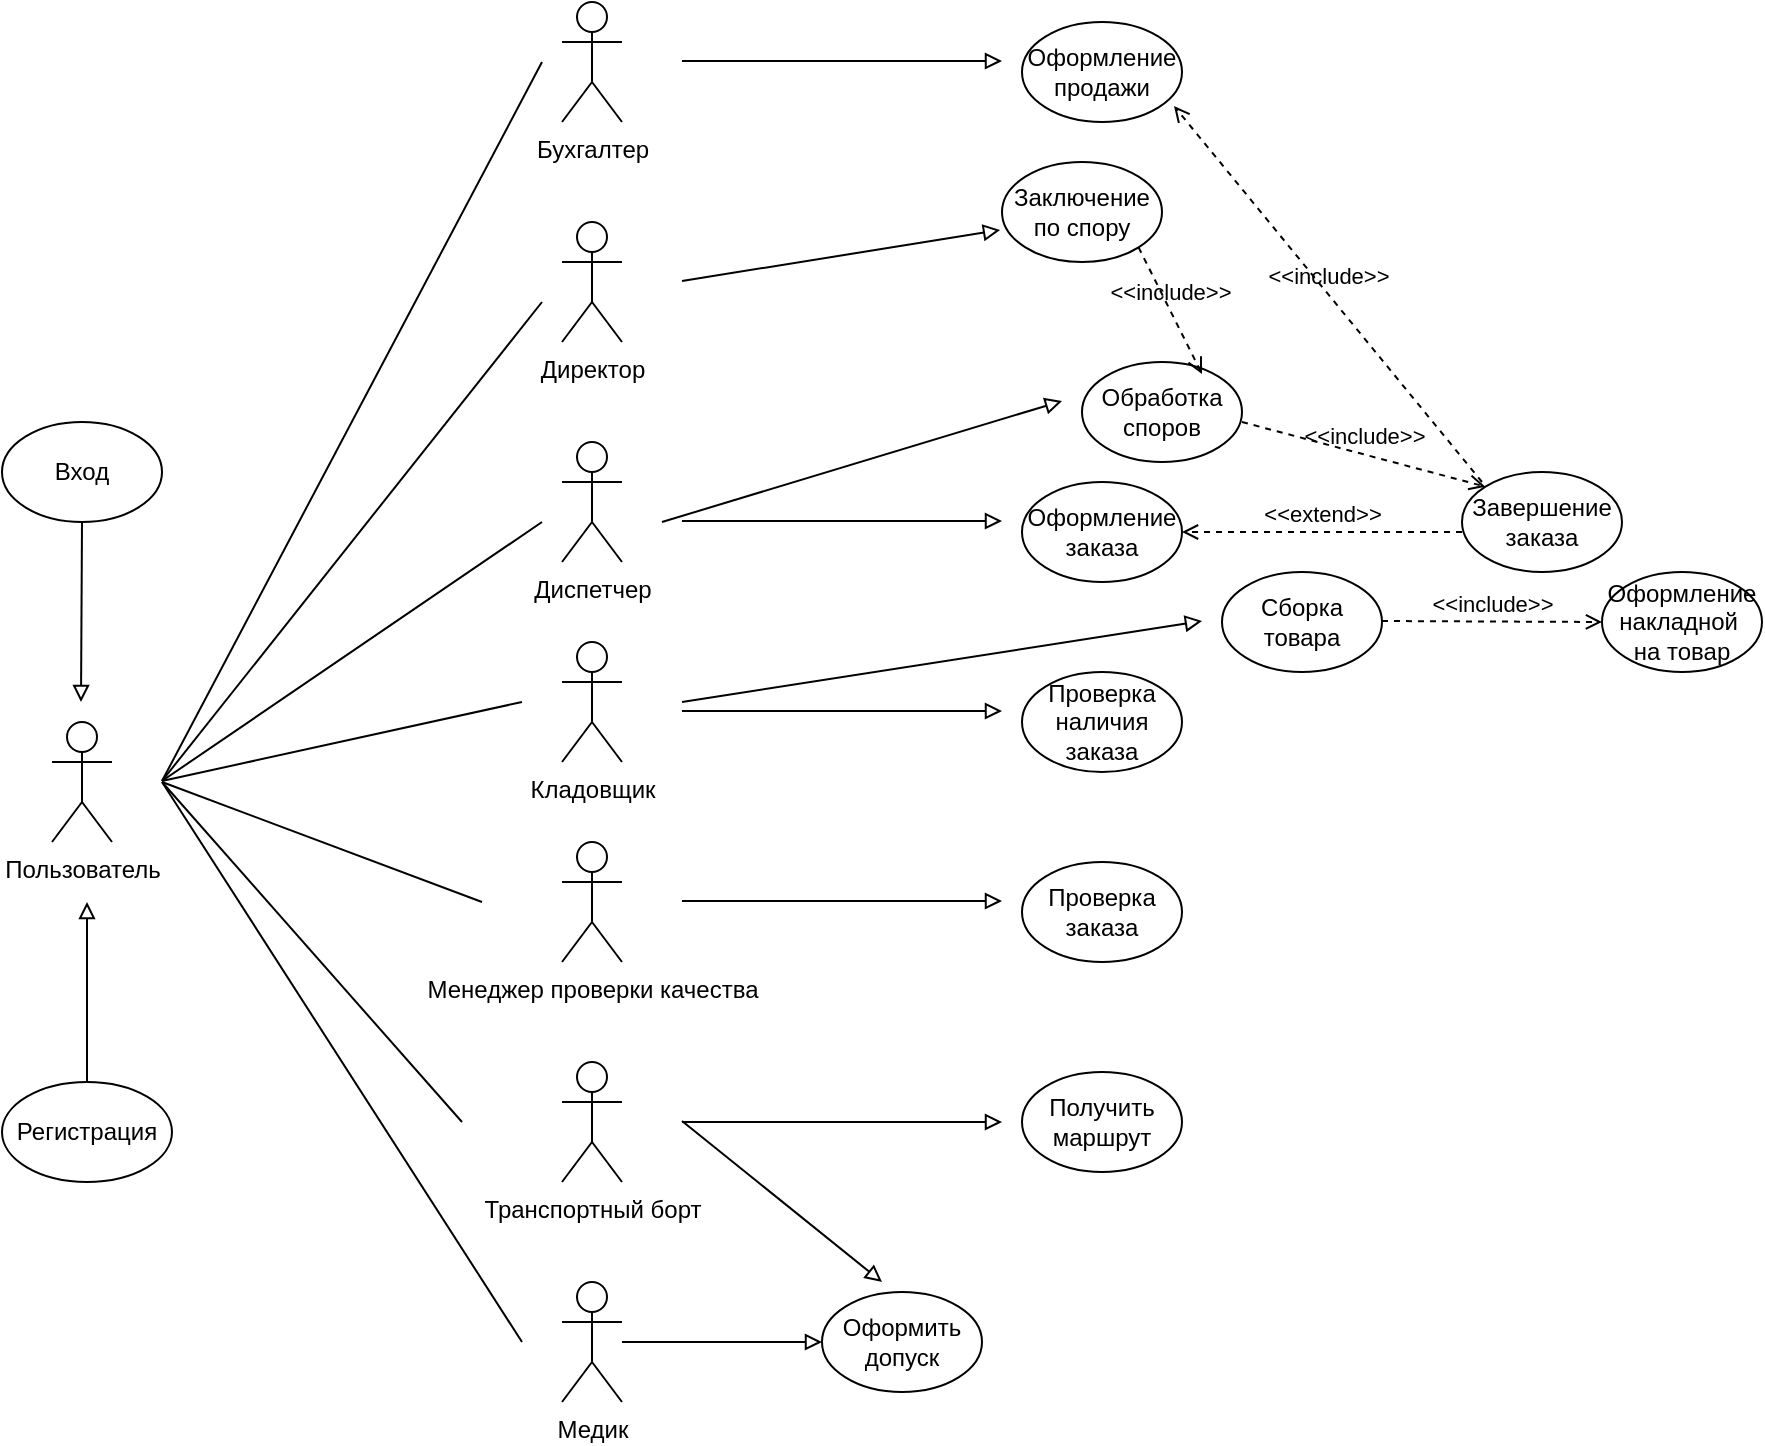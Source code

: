 <mxfile version="21.3.2" type="github">
  <diagram name="Страница 1" id="RQGeMzIBKl22rFHP4c4J">
    <mxGraphModel dx="1050" dy="538" grid="1" gridSize="10" guides="1" tooltips="1" connect="1" arrows="1" fold="1" page="1" pageScale="1" pageWidth="827" pageHeight="1169" math="0" shadow="0">
      <root>
        <mxCell id="0" />
        <mxCell id="1" parent="0" />
        <mxCell id="esoDuAz-MLKIaJJ3QjYl-1" value="Транспортный борт" style="shape=umlActor;verticalLabelPosition=bottom;verticalAlign=top;html=1;" parent="1" vertex="1">
          <mxGeometry x="320" y="780" width="30" height="60" as="geometry" />
        </mxCell>
        <mxCell id="esoDuAz-MLKIaJJ3QjYl-6" style="edgeStyle=orthogonalEdgeStyle;rounded=0;orthogonalLoop=1;jettySize=auto;html=1;endArrow=block;endFill=0;exitX=0.5;exitY=1;exitDx=0;exitDy=0;" parent="1" source="esoDuAz-MLKIaJJ3QjYl-2" edge="1">
          <mxGeometry relative="1" as="geometry">
            <mxPoint x="79.5" y="600" as="targetPoint" />
          </mxGeometry>
        </mxCell>
        <mxCell id="esoDuAz-MLKIaJJ3QjYl-2" value="Вход" style="ellipse;html=1;whiteSpace=wrap;" parent="1" vertex="1">
          <mxGeometry x="40" y="460" width="80" height="50" as="geometry" />
        </mxCell>
        <mxCell id="esoDuAz-MLKIaJJ3QjYl-5" style="edgeStyle=orthogonalEdgeStyle;rounded=0;orthogonalLoop=1;jettySize=auto;html=1;endArrow=block;endFill=0;" parent="1" source="esoDuAz-MLKIaJJ3QjYl-3" edge="1">
          <mxGeometry relative="1" as="geometry">
            <mxPoint x="82.5" y="700" as="targetPoint" />
          </mxGeometry>
        </mxCell>
        <mxCell id="esoDuAz-MLKIaJJ3QjYl-3" value="Регистрация" style="ellipse;html=1;whiteSpace=wrap;" parent="1" vertex="1">
          <mxGeometry x="40" y="790" width="85" height="50" as="geometry" />
        </mxCell>
        <mxCell id="esoDuAz-MLKIaJJ3QjYl-9" value="Пользователь" style="shape=umlActor;verticalLabelPosition=bottom;verticalAlign=top;html=1;" parent="1" vertex="1">
          <mxGeometry x="65" y="610" width="30" height="60" as="geometry" />
        </mxCell>
        <mxCell id="esoDuAz-MLKIaJJ3QjYl-14" value="&lt;div&gt;Директор&lt;/div&gt;" style="shape=umlActor;verticalLabelPosition=bottom;verticalAlign=top;html=1;" parent="1" vertex="1">
          <mxGeometry x="320" y="360" width="30" height="60" as="geometry" />
        </mxCell>
        <mxCell id="esoDuAz-MLKIaJJ3QjYl-15" value="&lt;div&gt;Диспетчер&lt;/div&gt;" style="shape=umlActor;verticalLabelPosition=bottom;verticalAlign=top;html=1;" parent="1" vertex="1">
          <mxGeometry x="320" y="470" width="30" height="60" as="geometry" />
        </mxCell>
        <mxCell id="esoDuAz-MLKIaJJ3QjYl-16" value="Кладовщик" style="shape=umlActor;verticalLabelPosition=bottom;verticalAlign=top;html=1;" parent="1" vertex="1">
          <mxGeometry x="320" y="570" width="30" height="60" as="geometry" />
        </mxCell>
        <mxCell id="esoDuAz-MLKIaJJ3QjYl-17" value="Менеджер проверки качества" style="shape=umlActor;verticalLabelPosition=bottom;verticalAlign=top;html=1;" parent="1" vertex="1">
          <mxGeometry x="320" y="670" width="30" height="60" as="geometry" />
        </mxCell>
        <mxCell id="esoDuAz-MLKIaJJ3QjYl-19" value="Бухгалтер" style="shape=umlActor;verticalLabelPosition=bottom;verticalAlign=top;html=1;" parent="1" vertex="1">
          <mxGeometry x="320" y="250" width="30" height="60" as="geometry" />
        </mxCell>
        <mxCell id="esoDuAz-MLKIaJJ3QjYl-20" value="Получить маршрут" style="ellipse;html=1;whiteSpace=wrap;" parent="1" vertex="1">
          <mxGeometry x="550" y="785" width="80" height="50" as="geometry" />
        </mxCell>
        <mxCell id="esoDuAz-MLKIaJJ3QjYl-22" value="Проверка заказа" style="ellipse;html=1;whiteSpace=wrap;" parent="1" vertex="1">
          <mxGeometry x="550" y="680" width="80" height="50" as="geometry" />
        </mxCell>
        <mxCell id="esoDuAz-MLKIaJJ3QjYl-25" value="" style="edgeStyle=orthogonalEdgeStyle;rounded=0;orthogonalLoop=1;jettySize=auto;html=1;endArrow=block;endFill=0;" parent="1" source="esoDuAz-MLKIaJJ3QjYl-23" target="esoDuAz-MLKIaJJ3QjYl-24" edge="1">
          <mxGeometry relative="1" as="geometry" />
        </mxCell>
        <mxCell id="esoDuAz-MLKIaJJ3QjYl-23" value="&lt;div&gt;Медик&lt;/div&gt;" style="shape=umlActor;verticalLabelPosition=bottom;verticalAlign=top;html=1;" parent="1" vertex="1">
          <mxGeometry x="320" y="890" width="30" height="60" as="geometry" />
        </mxCell>
        <mxCell id="esoDuAz-MLKIaJJ3QjYl-24" value="Оформить допуск" style="ellipse;html=1;whiteSpace=wrap;" parent="1" vertex="1">
          <mxGeometry x="450" y="895" width="80" height="50" as="geometry" />
        </mxCell>
        <mxCell id="esoDuAz-MLKIaJJ3QjYl-30" value="" style="html=1;verticalAlign=bottom;labelBackgroundColor=none;endArrow=block;endFill=0;rounded=0;" parent="1" edge="1">
          <mxGeometry width="160" relative="1" as="geometry">
            <mxPoint x="380" y="809.5" as="sourcePoint" />
            <mxPoint x="480" y="890" as="targetPoint" />
          </mxGeometry>
        </mxCell>
        <mxCell id="esoDuAz-MLKIaJJ3QjYl-31" value="" style="html=1;verticalAlign=bottom;labelBackgroundColor=none;endArrow=block;endFill=0;rounded=0;" parent="1" edge="1">
          <mxGeometry width="160" relative="1" as="geometry">
            <mxPoint x="380" y="810" as="sourcePoint" />
            <mxPoint x="540" y="810" as="targetPoint" />
          </mxGeometry>
        </mxCell>
        <mxCell id="esoDuAz-MLKIaJJ3QjYl-32" value="" style="html=1;verticalAlign=bottom;labelBackgroundColor=none;endArrow=block;endFill=0;rounded=0;" parent="1" edge="1">
          <mxGeometry width="160" relative="1" as="geometry">
            <mxPoint x="380" y="699.5" as="sourcePoint" />
            <mxPoint x="540" y="699.5" as="targetPoint" />
          </mxGeometry>
        </mxCell>
        <mxCell id="esoDuAz-MLKIaJJ3QjYl-33" value="Проверка&lt;br&gt;&lt;div&gt; наличия &lt;br&gt;&lt;/div&gt;&lt;div&gt;заказа&lt;/div&gt;" style="ellipse;html=1;whiteSpace=wrap;" parent="1" vertex="1">
          <mxGeometry x="550" y="585" width="80" height="50" as="geometry" />
        </mxCell>
        <mxCell id="esoDuAz-MLKIaJJ3QjYl-34" value="" style="html=1;verticalAlign=bottom;labelBackgroundColor=none;endArrow=block;endFill=0;rounded=0;" parent="1" edge="1">
          <mxGeometry width="160" relative="1" as="geometry">
            <mxPoint x="380" y="604.5" as="sourcePoint" />
            <mxPoint x="540" y="604.5" as="targetPoint" />
          </mxGeometry>
        </mxCell>
        <mxCell id="esoDuAz-MLKIaJJ3QjYl-36" value="" style="html=1;verticalAlign=bottom;labelBackgroundColor=none;endArrow=block;endFill=0;rounded=0;" parent="1" edge="1">
          <mxGeometry width="160" relative="1" as="geometry">
            <mxPoint x="380" y="600" as="sourcePoint" />
            <mxPoint x="640" y="559.5" as="targetPoint" />
          </mxGeometry>
        </mxCell>
        <mxCell id="esoDuAz-MLKIaJJ3QjYl-37" value="Оформление накладной&amp;nbsp; на товар" style="ellipse;html=1;whiteSpace=wrap;" parent="1" vertex="1">
          <mxGeometry x="840" y="535" width="80" height="50" as="geometry" />
        </mxCell>
        <mxCell id="esoDuAz-MLKIaJJ3QjYl-38" value="Сборка товара" style="ellipse;html=1;whiteSpace=wrap;" parent="1" vertex="1">
          <mxGeometry x="650" y="535" width="80" height="50" as="geometry" />
        </mxCell>
        <mxCell id="esoDuAz-MLKIaJJ3QjYl-39" value="&amp;lt;&amp;lt;include&amp;gt;&amp;gt;" style="html=1;verticalAlign=bottom;labelBackgroundColor=none;endArrow=open;endFill=0;dashed=1;rounded=0;entryX=0;entryY=0.5;entryDx=0;entryDy=0;" parent="1" target="esoDuAz-MLKIaJJ3QjYl-37" edge="1">
          <mxGeometry width="160" relative="1" as="geometry">
            <mxPoint x="730" y="559.5" as="sourcePoint" />
            <mxPoint x="830" y="560" as="targetPoint" />
          </mxGeometry>
        </mxCell>
        <mxCell id="esoDuAz-MLKIaJJ3QjYl-41" value="Оформление заказа" style="ellipse;html=1;whiteSpace=wrap;" parent="1" vertex="1">
          <mxGeometry x="550" y="490" width="80" height="50" as="geometry" />
        </mxCell>
        <mxCell id="esoDuAz-MLKIaJJ3QjYl-42" value="" style="html=1;verticalAlign=bottom;labelBackgroundColor=none;endArrow=block;endFill=0;rounded=0;" parent="1" edge="1">
          <mxGeometry width="160" relative="1" as="geometry">
            <mxPoint x="380" y="509.5" as="sourcePoint" />
            <mxPoint x="540" y="509.5" as="targetPoint" />
          </mxGeometry>
        </mxCell>
        <mxCell id="esoDuAz-MLKIaJJ3QjYl-43" value="Обработка споров" style="ellipse;html=1;whiteSpace=wrap;" parent="1" vertex="1">
          <mxGeometry x="580" y="430" width="80" height="50" as="geometry" />
        </mxCell>
        <mxCell id="esoDuAz-MLKIaJJ3QjYl-44" value="" style="html=1;verticalAlign=bottom;labelBackgroundColor=none;endArrow=block;endFill=0;rounded=0;" parent="1" edge="1">
          <mxGeometry width="160" relative="1" as="geometry">
            <mxPoint x="370" y="510" as="sourcePoint" />
            <mxPoint x="570" y="449.5" as="targetPoint" />
          </mxGeometry>
        </mxCell>
        <mxCell id="esoDuAz-MLKIaJJ3QjYl-45" value="&amp;lt;&amp;lt;extend&amp;gt;&amp;gt;" style="html=1;verticalAlign=bottom;labelBackgroundColor=none;endArrow=open;endFill=0;dashed=1;rounded=0;entryX=1;entryY=0.5;entryDx=0;entryDy=0;" parent="1" target="esoDuAz-MLKIaJJ3QjYl-41" edge="1">
          <mxGeometry width="160" relative="1" as="geometry">
            <mxPoint x="770" y="515" as="sourcePoint" />
            <mxPoint x="980" y="510" as="targetPoint" />
          </mxGeometry>
        </mxCell>
        <mxCell id="esoDuAz-MLKIaJJ3QjYl-46" value="Завершение заказа" style="ellipse;html=1;whiteSpace=wrap;" parent="1" vertex="1">
          <mxGeometry x="770" y="485" width="80" height="50" as="geometry" />
        </mxCell>
        <mxCell id="esoDuAz-MLKIaJJ3QjYl-47" value="Заключение по спору" style="ellipse;html=1;whiteSpace=wrap;" parent="1" vertex="1">
          <mxGeometry x="540" y="330" width="80" height="50" as="geometry" />
        </mxCell>
        <mxCell id="esoDuAz-MLKIaJJ3QjYl-48" value="" style="html=1;verticalAlign=bottom;labelBackgroundColor=none;endArrow=block;endFill=0;rounded=0;entryX=-0.012;entryY=0.68;entryDx=0;entryDy=0;entryPerimeter=0;" parent="1" target="esoDuAz-MLKIaJJ3QjYl-47" edge="1">
          <mxGeometry width="160" relative="1" as="geometry">
            <mxPoint x="380" y="389.5" as="sourcePoint" />
            <mxPoint x="540" y="389.5" as="targetPoint" />
          </mxGeometry>
        </mxCell>
        <mxCell id="esoDuAz-MLKIaJJ3QjYl-49" value="&amp;lt;&amp;lt;include&amp;gt;&amp;gt;" style="html=1;verticalAlign=bottom;labelBackgroundColor=none;endArrow=open;endFill=0;dashed=1;rounded=0;entryX=0.75;entryY=0.12;entryDx=0;entryDy=0;entryPerimeter=0;exitX=1;exitY=1;exitDx=0;exitDy=0;" parent="1" source="esoDuAz-MLKIaJJ3QjYl-47" target="esoDuAz-MLKIaJJ3QjYl-43" edge="1">
          <mxGeometry x="0.005" width="160" relative="1" as="geometry">
            <mxPoint x="635" y="394.5" as="sourcePoint" />
            <mxPoint x="745" y="395" as="targetPoint" />
            <mxPoint as="offset" />
          </mxGeometry>
        </mxCell>
        <mxCell id="esoDuAz-MLKIaJJ3QjYl-50" value="&amp;lt;&amp;lt;include&amp;gt;&amp;gt;" style="html=1;verticalAlign=bottom;labelBackgroundColor=none;endArrow=open;endFill=0;dashed=1;rounded=0;entryX=0;entryY=0;entryDx=0;entryDy=0;" parent="1" target="esoDuAz-MLKIaJJ3QjYl-46" edge="1">
          <mxGeometry width="160" relative="1" as="geometry">
            <mxPoint x="660" y="460" as="sourcePoint" />
            <mxPoint x="770" y="460.5" as="targetPoint" />
          </mxGeometry>
        </mxCell>
        <mxCell id="esoDuAz-MLKIaJJ3QjYl-51" value="Оформление продажи" style="ellipse;html=1;whiteSpace=wrap;" parent="1" vertex="1">
          <mxGeometry x="550" y="260" width="80" height="50" as="geometry" />
        </mxCell>
        <mxCell id="esoDuAz-MLKIaJJ3QjYl-52" value="" style="html=1;verticalAlign=bottom;labelBackgroundColor=none;endArrow=block;endFill=0;rounded=0;" parent="1" edge="1">
          <mxGeometry width="160" relative="1" as="geometry">
            <mxPoint x="380" y="279.5" as="sourcePoint" />
            <mxPoint x="540" y="279.5" as="targetPoint" />
          </mxGeometry>
        </mxCell>
        <mxCell id="esoDuAz-MLKIaJJ3QjYl-53" value="&amp;lt;&amp;lt;include&amp;gt;&amp;gt;" style="html=1;verticalAlign=bottom;labelBackgroundColor=none;endArrow=open;endFill=0;dashed=1;rounded=0;entryX=0.95;entryY=0.84;entryDx=0;entryDy=0;entryPerimeter=0;" parent="1" target="esoDuAz-MLKIaJJ3QjYl-51" edge="1">
          <mxGeometry width="160" relative="1" as="geometry">
            <mxPoint x="780" y="490" as="sourcePoint" />
            <mxPoint x="890" y="220" as="targetPoint" />
          </mxGeometry>
        </mxCell>
        <mxCell id="Te7SU7bOo8XDN5ZEE2bt-1" value="" style="html=1;verticalAlign=bottom;labelBackgroundColor=none;endArrow=none;endFill=0;rounded=0;" edge="1" parent="1">
          <mxGeometry width="160" relative="1" as="geometry">
            <mxPoint x="120" y="639.5" as="sourcePoint" />
            <mxPoint x="300" y="600" as="targetPoint" />
          </mxGeometry>
        </mxCell>
        <mxCell id="Te7SU7bOo8XDN5ZEE2bt-2" value="" style="html=1;verticalAlign=bottom;labelBackgroundColor=none;endArrow=none;endFill=0;rounded=0;" edge="1" parent="1">
          <mxGeometry width="160" relative="1" as="geometry">
            <mxPoint x="120" y="640" as="sourcePoint" />
            <mxPoint x="280" y="700" as="targetPoint" />
          </mxGeometry>
        </mxCell>
        <mxCell id="Te7SU7bOo8XDN5ZEE2bt-3" value="" style="html=1;verticalAlign=bottom;labelBackgroundColor=none;endArrow=none;endFill=0;rounded=0;" edge="1" parent="1">
          <mxGeometry width="160" relative="1" as="geometry">
            <mxPoint x="120" y="640" as="sourcePoint" />
            <mxPoint x="270" y="810" as="targetPoint" />
          </mxGeometry>
        </mxCell>
        <mxCell id="Te7SU7bOo8XDN5ZEE2bt-4" value="" style="html=1;verticalAlign=bottom;labelBackgroundColor=none;endArrow=none;endFill=0;rounded=0;" edge="1" parent="1">
          <mxGeometry width="160" relative="1" as="geometry">
            <mxPoint x="120" y="640" as="sourcePoint" />
            <mxPoint x="300" y="920" as="targetPoint" />
          </mxGeometry>
        </mxCell>
        <mxCell id="Te7SU7bOo8XDN5ZEE2bt-5" value="" style="html=1;verticalAlign=bottom;labelBackgroundColor=none;endArrow=none;endFill=0;rounded=0;" edge="1" parent="1">
          <mxGeometry width="160" relative="1" as="geometry">
            <mxPoint x="120" y="639.5" as="sourcePoint" />
            <mxPoint x="310" y="510" as="targetPoint" />
          </mxGeometry>
        </mxCell>
        <mxCell id="Te7SU7bOo8XDN5ZEE2bt-6" value="" style="html=1;verticalAlign=bottom;labelBackgroundColor=none;endArrow=none;endFill=0;rounded=0;" edge="1" parent="1">
          <mxGeometry width="160" relative="1" as="geometry">
            <mxPoint x="120" y="639.5" as="sourcePoint" />
            <mxPoint x="310" y="400" as="targetPoint" />
          </mxGeometry>
        </mxCell>
        <mxCell id="Te7SU7bOo8XDN5ZEE2bt-7" value="" style="html=1;verticalAlign=bottom;labelBackgroundColor=none;endArrow=none;endFill=0;rounded=0;" edge="1" parent="1">
          <mxGeometry width="160" relative="1" as="geometry">
            <mxPoint x="120" y="639.5" as="sourcePoint" />
            <mxPoint x="310" y="280" as="targetPoint" />
          </mxGeometry>
        </mxCell>
      </root>
    </mxGraphModel>
  </diagram>
</mxfile>
